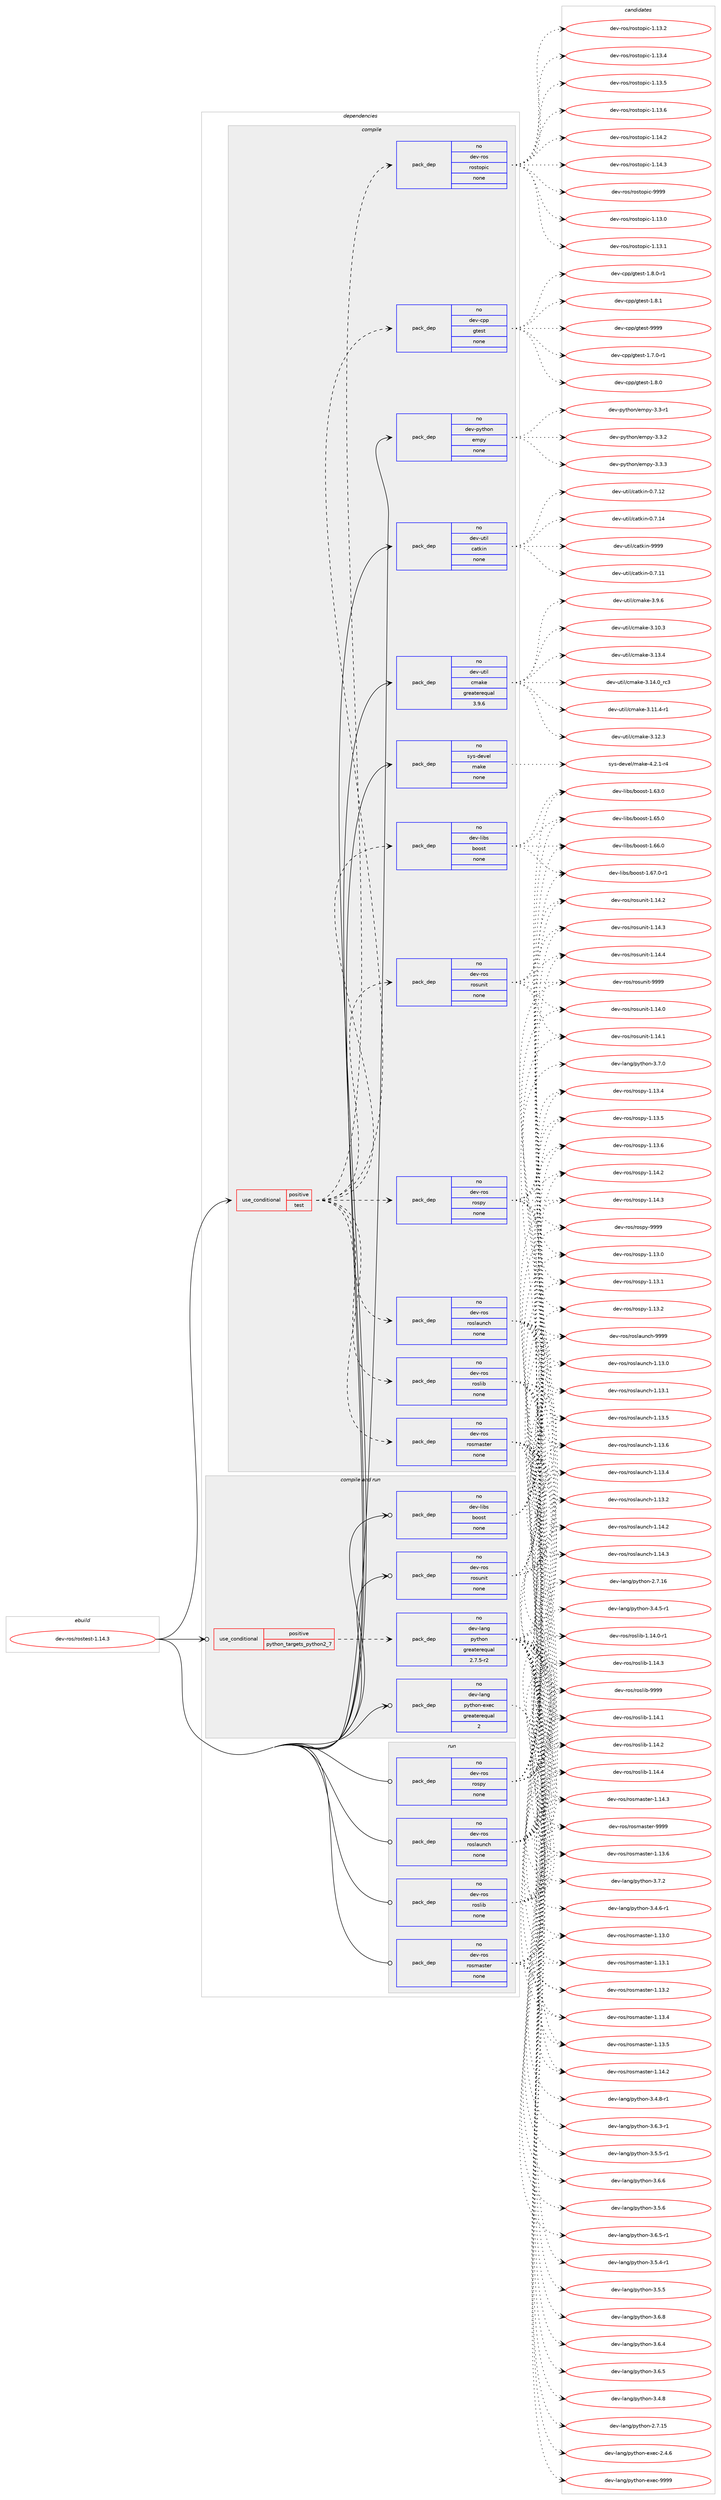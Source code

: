 digraph prolog {

# *************
# Graph options
# *************

newrank=true;
concentrate=true;
compound=true;
graph [rankdir=LR,fontname=Helvetica,fontsize=10,ranksep=1.5];#, ranksep=2.5, nodesep=0.2];
edge  [arrowhead=vee];
node  [fontname=Helvetica,fontsize=10];

# **********
# The ebuild
# **********

subgraph cluster_leftcol {
color=gray;
rank=same;
label=<<i>ebuild</i>>;
id [label="dev-ros/rostest-1.14.3", color=red, width=4, href="../dev-ros/rostest-1.14.3.svg"];
}

# ****************
# The dependencies
# ****************

subgraph cluster_midcol {
color=gray;
label=<<i>dependencies</i>>;
subgraph cluster_compile {
fillcolor="#eeeeee";
style=filled;
label=<<i>compile</i>>;
subgraph cond390383 {
dependency1468367 [label=<<TABLE BORDER="0" CELLBORDER="1" CELLSPACING="0" CELLPADDING="4"><TR><TD ROWSPAN="3" CELLPADDING="10">use_conditional</TD></TR><TR><TD>positive</TD></TR><TR><TD>test</TD></TR></TABLE>>, shape=none, color=red];
subgraph pack1054594 {
dependency1468368 [label=<<TABLE BORDER="0" CELLBORDER="1" CELLSPACING="0" CELLPADDING="4" WIDTH="220"><TR><TD ROWSPAN="6" CELLPADDING="30">pack_dep</TD></TR><TR><TD WIDTH="110">no</TD></TR><TR><TD>dev-ros</TD></TR><TR><TD>rosunit</TD></TR><TR><TD>none</TD></TR><TR><TD></TD></TR></TABLE>>, shape=none, color=blue];
}
dependency1468367:e -> dependency1468368:w [weight=20,style="dashed",arrowhead="vee"];
subgraph pack1054595 {
dependency1468369 [label=<<TABLE BORDER="0" CELLBORDER="1" CELLSPACING="0" CELLPADDING="4" WIDTH="220"><TR><TD ROWSPAN="6" CELLPADDING="30">pack_dep</TD></TR><TR><TD WIDTH="110">no</TD></TR><TR><TD>dev-libs</TD></TR><TR><TD>boost</TD></TR><TR><TD>none</TD></TR><TR><TD></TD></TR></TABLE>>, shape=none, color=blue];
}
dependency1468367:e -> dependency1468369:w [weight=20,style="dashed",arrowhead="vee"];
subgraph pack1054596 {
dependency1468370 [label=<<TABLE BORDER="0" CELLBORDER="1" CELLSPACING="0" CELLPADDING="4" WIDTH="220"><TR><TD ROWSPAN="6" CELLPADDING="30">pack_dep</TD></TR><TR><TD WIDTH="110">no</TD></TR><TR><TD>dev-ros</TD></TR><TR><TD>roslib</TD></TR><TR><TD>none</TD></TR><TR><TD></TD></TR></TABLE>>, shape=none, color=blue];
}
dependency1468367:e -> dependency1468370:w [weight=20,style="dashed",arrowhead="vee"];
subgraph pack1054597 {
dependency1468371 [label=<<TABLE BORDER="0" CELLBORDER="1" CELLSPACING="0" CELLPADDING="4" WIDTH="220"><TR><TD ROWSPAN="6" CELLPADDING="30">pack_dep</TD></TR><TR><TD WIDTH="110">no</TD></TR><TR><TD>dev-ros</TD></TR><TR><TD>rospy</TD></TR><TR><TD>none</TD></TR><TR><TD></TD></TR></TABLE>>, shape=none, color=blue];
}
dependency1468367:e -> dependency1468371:w [weight=20,style="dashed",arrowhead="vee"];
subgraph pack1054598 {
dependency1468372 [label=<<TABLE BORDER="0" CELLBORDER="1" CELLSPACING="0" CELLPADDING="4" WIDTH="220"><TR><TD ROWSPAN="6" CELLPADDING="30">pack_dep</TD></TR><TR><TD WIDTH="110">no</TD></TR><TR><TD>dev-ros</TD></TR><TR><TD>roslaunch</TD></TR><TR><TD>none</TD></TR><TR><TD></TD></TR></TABLE>>, shape=none, color=blue];
}
dependency1468367:e -> dependency1468372:w [weight=20,style="dashed",arrowhead="vee"];
subgraph pack1054599 {
dependency1468373 [label=<<TABLE BORDER="0" CELLBORDER="1" CELLSPACING="0" CELLPADDING="4" WIDTH="220"><TR><TD ROWSPAN="6" CELLPADDING="30">pack_dep</TD></TR><TR><TD WIDTH="110">no</TD></TR><TR><TD>dev-ros</TD></TR><TR><TD>rosmaster</TD></TR><TR><TD>none</TD></TR><TR><TD></TD></TR></TABLE>>, shape=none, color=blue];
}
dependency1468367:e -> dependency1468373:w [weight=20,style="dashed",arrowhead="vee"];
subgraph pack1054600 {
dependency1468374 [label=<<TABLE BORDER="0" CELLBORDER="1" CELLSPACING="0" CELLPADDING="4" WIDTH="220"><TR><TD ROWSPAN="6" CELLPADDING="30">pack_dep</TD></TR><TR><TD WIDTH="110">no</TD></TR><TR><TD>dev-cpp</TD></TR><TR><TD>gtest</TD></TR><TR><TD>none</TD></TR><TR><TD></TD></TR></TABLE>>, shape=none, color=blue];
}
dependency1468367:e -> dependency1468374:w [weight=20,style="dashed",arrowhead="vee"];
subgraph pack1054601 {
dependency1468375 [label=<<TABLE BORDER="0" CELLBORDER="1" CELLSPACING="0" CELLPADDING="4" WIDTH="220"><TR><TD ROWSPAN="6" CELLPADDING="30">pack_dep</TD></TR><TR><TD WIDTH="110">no</TD></TR><TR><TD>dev-ros</TD></TR><TR><TD>rostopic</TD></TR><TR><TD>none</TD></TR><TR><TD></TD></TR></TABLE>>, shape=none, color=blue];
}
dependency1468367:e -> dependency1468375:w [weight=20,style="dashed",arrowhead="vee"];
}
id:e -> dependency1468367:w [weight=20,style="solid",arrowhead="vee"];
subgraph pack1054602 {
dependency1468376 [label=<<TABLE BORDER="0" CELLBORDER="1" CELLSPACING="0" CELLPADDING="4" WIDTH="220"><TR><TD ROWSPAN="6" CELLPADDING="30">pack_dep</TD></TR><TR><TD WIDTH="110">no</TD></TR><TR><TD>dev-python</TD></TR><TR><TD>empy</TD></TR><TR><TD>none</TD></TR><TR><TD></TD></TR></TABLE>>, shape=none, color=blue];
}
id:e -> dependency1468376:w [weight=20,style="solid",arrowhead="vee"];
subgraph pack1054603 {
dependency1468377 [label=<<TABLE BORDER="0" CELLBORDER="1" CELLSPACING="0" CELLPADDING="4" WIDTH="220"><TR><TD ROWSPAN="6" CELLPADDING="30">pack_dep</TD></TR><TR><TD WIDTH="110">no</TD></TR><TR><TD>dev-util</TD></TR><TR><TD>catkin</TD></TR><TR><TD>none</TD></TR><TR><TD></TD></TR></TABLE>>, shape=none, color=blue];
}
id:e -> dependency1468377:w [weight=20,style="solid",arrowhead="vee"];
subgraph pack1054604 {
dependency1468378 [label=<<TABLE BORDER="0" CELLBORDER="1" CELLSPACING="0" CELLPADDING="4" WIDTH="220"><TR><TD ROWSPAN="6" CELLPADDING="30">pack_dep</TD></TR><TR><TD WIDTH="110">no</TD></TR><TR><TD>dev-util</TD></TR><TR><TD>cmake</TD></TR><TR><TD>greaterequal</TD></TR><TR><TD>3.9.6</TD></TR></TABLE>>, shape=none, color=blue];
}
id:e -> dependency1468378:w [weight=20,style="solid",arrowhead="vee"];
subgraph pack1054605 {
dependency1468379 [label=<<TABLE BORDER="0" CELLBORDER="1" CELLSPACING="0" CELLPADDING="4" WIDTH="220"><TR><TD ROWSPAN="6" CELLPADDING="30">pack_dep</TD></TR><TR><TD WIDTH="110">no</TD></TR><TR><TD>sys-devel</TD></TR><TR><TD>make</TD></TR><TR><TD>none</TD></TR><TR><TD></TD></TR></TABLE>>, shape=none, color=blue];
}
id:e -> dependency1468379:w [weight=20,style="solid",arrowhead="vee"];
}
subgraph cluster_compileandrun {
fillcolor="#eeeeee";
style=filled;
label=<<i>compile and run</i>>;
subgraph cond390384 {
dependency1468380 [label=<<TABLE BORDER="0" CELLBORDER="1" CELLSPACING="0" CELLPADDING="4"><TR><TD ROWSPAN="3" CELLPADDING="10">use_conditional</TD></TR><TR><TD>positive</TD></TR><TR><TD>python_targets_python2_7</TD></TR></TABLE>>, shape=none, color=red];
subgraph pack1054606 {
dependency1468381 [label=<<TABLE BORDER="0" CELLBORDER="1" CELLSPACING="0" CELLPADDING="4" WIDTH="220"><TR><TD ROWSPAN="6" CELLPADDING="30">pack_dep</TD></TR><TR><TD WIDTH="110">no</TD></TR><TR><TD>dev-lang</TD></TR><TR><TD>python</TD></TR><TR><TD>greaterequal</TD></TR><TR><TD>2.7.5-r2</TD></TR></TABLE>>, shape=none, color=blue];
}
dependency1468380:e -> dependency1468381:w [weight=20,style="dashed",arrowhead="vee"];
}
id:e -> dependency1468380:w [weight=20,style="solid",arrowhead="odotvee"];
subgraph pack1054607 {
dependency1468382 [label=<<TABLE BORDER="0" CELLBORDER="1" CELLSPACING="0" CELLPADDING="4" WIDTH="220"><TR><TD ROWSPAN="6" CELLPADDING="30">pack_dep</TD></TR><TR><TD WIDTH="110">no</TD></TR><TR><TD>dev-lang</TD></TR><TR><TD>python-exec</TD></TR><TR><TD>greaterequal</TD></TR><TR><TD>2</TD></TR></TABLE>>, shape=none, color=blue];
}
id:e -> dependency1468382:w [weight=20,style="solid",arrowhead="odotvee"];
subgraph pack1054608 {
dependency1468383 [label=<<TABLE BORDER="0" CELLBORDER="1" CELLSPACING="0" CELLPADDING="4" WIDTH="220"><TR><TD ROWSPAN="6" CELLPADDING="30">pack_dep</TD></TR><TR><TD WIDTH="110">no</TD></TR><TR><TD>dev-libs</TD></TR><TR><TD>boost</TD></TR><TR><TD>none</TD></TR><TR><TD></TD></TR></TABLE>>, shape=none, color=blue];
}
id:e -> dependency1468383:w [weight=20,style="solid",arrowhead="odotvee"];
subgraph pack1054609 {
dependency1468384 [label=<<TABLE BORDER="0" CELLBORDER="1" CELLSPACING="0" CELLPADDING="4" WIDTH="220"><TR><TD ROWSPAN="6" CELLPADDING="30">pack_dep</TD></TR><TR><TD WIDTH="110">no</TD></TR><TR><TD>dev-ros</TD></TR><TR><TD>rosunit</TD></TR><TR><TD>none</TD></TR><TR><TD></TD></TR></TABLE>>, shape=none, color=blue];
}
id:e -> dependency1468384:w [weight=20,style="solid",arrowhead="odotvee"];
}
subgraph cluster_run {
fillcolor="#eeeeee";
style=filled;
label=<<i>run</i>>;
subgraph pack1054610 {
dependency1468385 [label=<<TABLE BORDER="0" CELLBORDER="1" CELLSPACING="0" CELLPADDING="4" WIDTH="220"><TR><TD ROWSPAN="6" CELLPADDING="30">pack_dep</TD></TR><TR><TD WIDTH="110">no</TD></TR><TR><TD>dev-ros</TD></TR><TR><TD>roslaunch</TD></TR><TR><TD>none</TD></TR><TR><TD></TD></TR></TABLE>>, shape=none, color=blue];
}
id:e -> dependency1468385:w [weight=20,style="solid",arrowhead="odot"];
subgraph pack1054611 {
dependency1468386 [label=<<TABLE BORDER="0" CELLBORDER="1" CELLSPACING="0" CELLPADDING="4" WIDTH="220"><TR><TD ROWSPAN="6" CELLPADDING="30">pack_dep</TD></TR><TR><TD WIDTH="110">no</TD></TR><TR><TD>dev-ros</TD></TR><TR><TD>roslib</TD></TR><TR><TD>none</TD></TR><TR><TD></TD></TR></TABLE>>, shape=none, color=blue];
}
id:e -> dependency1468386:w [weight=20,style="solid",arrowhead="odot"];
subgraph pack1054612 {
dependency1468387 [label=<<TABLE BORDER="0" CELLBORDER="1" CELLSPACING="0" CELLPADDING="4" WIDTH="220"><TR><TD ROWSPAN="6" CELLPADDING="30">pack_dep</TD></TR><TR><TD WIDTH="110">no</TD></TR><TR><TD>dev-ros</TD></TR><TR><TD>rosmaster</TD></TR><TR><TD>none</TD></TR><TR><TD></TD></TR></TABLE>>, shape=none, color=blue];
}
id:e -> dependency1468387:w [weight=20,style="solid",arrowhead="odot"];
subgraph pack1054613 {
dependency1468388 [label=<<TABLE BORDER="0" CELLBORDER="1" CELLSPACING="0" CELLPADDING="4" WIDTH="220"><TR><TD ROWSPAN="6" CELLPADDING="30">pack_dep</TD></TR><TR><TD WIDTH="110">no</TD></TR><TR><TD>dev-ros</TD></TR><TR><TD>rospy</TD></TR><TR><TD>none</TD></TR><TR><TD></TD></TR></TABLE>>, shape=none, color=blue];
}
id:e -> dependency1468388:w [weight=20,style="solid",arrowhead="odot"];
}
}

# **************
# The candidates
# **************

subgraph cluster_choices {
rank=same;
color=gray;
label=<<i>candidates</i>>;

subgraph choice1054594 {
color=black;
nodesep=1;
choice100101118451141111154711411111511711010511645494649524648 [label="dev-ros/rosunit-1.14.0", color=red, width=4,href="../dev-ros/rosunit-1.14.0.svg"];
choice100101118451141111154711411111511711010511645494649524649 [label="dev-ros/rosunit-1.14.1", color=red, width=4,href="../dev-ros/rosunit-1.14.1.svg"];
choice100101118451141111154711411111511711010511645494649524650 [label="dev-ros/rosunit-1.14.2", color=red, width=4,href="../dev-ros/rosunit-1.14.2.svg"];
choice100101118451141111154711411111511711010511645494649524651 [label="dev-ros/rosunit-1.14.3", color=red, width=4,href="../dev-ros/rosunit-1.14.3.svg"];
choice100101118451141111154711411111511711010511645494649524652 [label="dev-ros/rosunit-1.14.4", color=red, width=4,href="../dev-ros/rosunit-1.14.4.svg"];
choice10010111845114111115471141111151171101051164557575757 [label="dev-ros/rosunit-9999", color=red, width=4,href="../dev-ros/rosunit-9999.svg"];
dependency1468368:e -> choice100101118451141111154711411111511711010511645494649524648:w [style=dotted,weight="100"];
dependency1468368:e -> choice100101118451141111154711411111511711010511645494649524649:w [style=dotted,weight="100"];
dependency1468368:e -> choice100101118451141111154711411111511711010511645494649524650:w [style=dotted,weight="100"];
dependency1468368:e -> choice100101118451141111154711411111511711010511645494649524651:w [style=dotted,weight="100"];
dependency1468368:e -> choice100101118451141111154711411111511711010511645494649524652:w [style=dotted,weight="100"];
dependency1468368:e -> choice10010111845114111115471141111151171101051164557575757:w [style=dotted,weight="100"];
}
subgraph choice1054595 {
color=black;
nodesep=1;
choice1001011184510810598115479811111111511645494654514648 [label="dev-libs/boost-1.63.0", color=red, width=4,href="../dev-libs/boost-1.63.0.svg"];
choice1001011184510810598115479811111111511645494654534648 [label="dev-libs/boost-1.65.0", color=red, width=4,href="../dev-libs/boost-1.65.0.svg"];
choice1001011184510810598115479811111111511645494654544648 [label="dev-libs/boost-1.66.0", color=red, width=4,href="../dev-libs/boost-1.66.0.svg"];
choice10010111845108105981154798111111115116454946545546484511449 [label="dev-libs/boost-1.67.0-r1", color=red, width=4,href="../dev-libs/boost-1.67.0-r1.svg"];
dependency1468369:e -> choice1001011184510810598115479811111111511645494654514648:w [style=dotted,weight="100"];
dependency1468369:e -> choice1001011184510810598115479811111111511645494654534648:w [style=dotted,weight="100"];
dependency1468369:e -> choice1001011184510810598115479811111111511645494654544648:w [style=dotted,weight="100"];
dependency1468369:e -> choice10010111845108105981154798111111115116454946545546484511449:w [style=dotted,weight="100"];
}
subgraph choice1054596 {
color=black;
nodesep=1;
choice100101118451141111154711411111510810598454946495246484511449 [label="dev-ros/roslib-1.14.0-r1", color=red, width=4,href="../dev-ros/roslib-1.14.0-r1.svg"];
choice10010111845114111115471141111151081059845494649524649 [label="dev-ros/roslib-1.14.1", color=red, width=4,href="../dev-ros/roslib-1.14.1.svg"];
choice10010111845114111115471141111151081059845494649524650 [label="dev-ros/roslib-1.14.2", color=red, width=4,href="../dev-ros/roslib-1.14.2.svg"];
choice10010111845114111115471141111151081059845494649524651 [label="dev-ros/roslib-1.14.3", color=red, width=4,href="../dev-ros/roslib-1.14.3.svg"];
choice10010111845114111115471141111151081059845494649524652 [label="dev-ros/roslib-1.14.4", color=red, width=4,href="../dev-ros/roslib-1.14.4.svg"];
choice1001011184511411111547114111115108105984557575757 [label="dev-ros/roslib-9999", color=red, width=4,href="../dev-ros/roslib-9999.svg"];
dependency1468370:e -> choice100101118451141111154711411111510810598454946495246484511449:w [style=dotted,weight="100"];
dependency1468370:e -> choice10010111845114111115471141111151081059845494649524649:w [style=dotted,weight="100"];
dependency1468370:e -> choice10010111845114111115471141111151081059845494649524650:w [style=dotted,weight="100"];
dependency1468370:e -> choice10010111845114111115471141111151081059845494649524651:w [style=dotted,weight="100"];
dependency1468370:e -> choice10010111845114111115471141111151081059845494649524652:w [style=dotted,weight="100"];
dependency1468370:e -> choice1001011184511411111547114111115108105984557575757:w [style=dotted,weight="100"];
}
subgraph choice1054597 {
color=black;
nodesep=1;
choice100101118451141111154711411111511212145494649514648 [label="dev-ros/rospy-1.13.0", color=red, width=4,href="../dev-ros/rospy-1.13.0.svg"];
choice100101118451141111154711411111511212145494649514649 [label="dev-ros/rospy-1.13.1", color=red, width=4,href="../dev-ros/rospy-1.13.1.svg"];
choice100101118451141111154711411111511212145494649514650 [label="dev-ros/rospy-1.13.2", color=red, width=4,href="../dev-ros/rospy-1.13.2.svg"];
choice100101118451141111154711411111511212145494649514652 [label="dev-ros/rospy-1.13.4", color=red, width=4,href="../dev-ros/rospy-1.13.4.svg"];
choice100101118451141111154711411111511212145494649514653 [label="dev-ros/rospy-1.13.5", color=red, width=4,href="../dev-ros/rospy-1.13.5.svg"];
choice100101118451141111154711411111511212145494649514654 [label="dev-ros/rospy-1.13.6", color=red, width=4,href="../dev-ros/rospy-1.13.6.svg"];
choice100101118451141111154711411111511212145494649524650 [label="dev-ros/rospy-1.14.2", color=red, width=4,href="../dev-ros/rospy-1.14.2.svg"];
choice100101118451141111154711411111511212145494649524651 [label="dev-ros/rospy-1.14.3", color=red, width=4,href="../dev-ros/rospy-1.14.3.svg"];
choice10010111845114111115471141111151121214557575757 [label="dev-ros/rospy-9999", color=red, width=4,href="../dev-ros/rospy-9999.svg"];
dependency1468371:e -> choice100101118451141111154711411111511212145494649514648:w [style=dotted,weight="100"];
dependency1468371:e -> choice100101118451141111154711411111511212145494649514649:w [style=dotted,weight="100"];
dependency1468371:e -> choice100101118451141111154711411111511212145494649514650:w [style=dotted,weight="100"];
dependency1468371:e -> choice100101118451141111154711411111511212145494649514652:w [style=dotted,weight="100"];
dependency1468371:e -> choice100101118451141111154711411111511212145494649514653:w [style=dotted,weight="100"];
dependency1468371:e -> choice100101118451141111154711411111511212145494649514654:w [style=dotted,weight="100"];
dependency1468371:e -> choice100101118451141111154711411111511212145494649524650:w [style=dotted,weight="100"];
dependency1468371:e -> choice100101118451141111154711411111511212145494649524651:w [style=dotted,weight="100"];
dependency1468371:e -> choice10010111845114111115471141111151121214557575757:w [style=dotted,weight="100"];
}
subgraph choice1054598 {
color=black;
nodesep=1;
choice1001011184511411111547114111115108971171109910445494649514648 [label="dev-ros/roslaunch-1.13.0", color=red, width=4,href="../dev-ros/roslaunch-1.13.0.svg"];
choice1001011184511411111547114111115108971171109910445494649514649 [label="dev-ros/roslaunch-1.13.1", color=red, width=4,href="../dev-ros/roslaunch-1.13.1.svg"];
choice1001011184511411111547114111115108971171109910445494649514650 [label="dev-ros/roslaunch-1.13.2", color=red, width=4,href="../dev-ros/roslaunch-1.13.2.svg"];
choice1001011184511411111547114111115108971171109910445494649514652 [label="dev-ros/roslaunch-1.13.4", color=red, width=4,href="../dev-ros/roslaunch-1.13.4.svg"];
choice1001011184511411111547114111115108971171109910445494649514653 [label="dev-ros/roslaunch-1.13.5", color=red, width=4,href="../dev-ros/roslaunch-1.13.5.svg"];
choice1001011184511411111547114111115108971171109910445494649514654 [label="dev-ros/roslaunch-1.13.6", color=red, width=4,href="../dev-ros/roslaunch-1.13.6.svg"];
choice1001011184511411111547114111115108971171109910445494649524650 [label="dev-ros/roslaunch-1.14.2", color=red, width=4,href="../dev-ros/roslaunch-1.14.2.svg"];
choice1001011184511411111547114111115108971171109910445494649524651 [label="dev-ros/roslaunch-1.14.3", color=red, width=4,href="../dev-ros/roslaunch-1.14.3.svg"];
choice100101118451141111154711411111510897117110991044557575757 [label="dev-ros/roslaunch-9999", color=red, width=4,href="../dev-ros/roslaunch-9999.svg"];
dependency1468372:e -> choice1001011184511411111547114111115108971171109910445494649514648:w [style=dotted,weight="100"];
dependency1468372:e -> choice1001011184511411111547114111115108971171109910445494649514649:w [style=dotted,weight="100"];
dependency1468372:e -> choice1001011184511411111547114111115108971171109910445494649514650:w [style=dotted,weight="100"];
dependency1468372:e -> choice1001011184511411111547114111115108971171109910445494649514652:w [style=dotted,weight="100"];
dependency1468372:e -> choice1001011184511411111547114111115108971171109910445494649514653:w [style=dotted,weight="100"];
dependency1468372:e -> choice1001011184511411111547114111115108971171109910445494649514654:w [style=dotted,weight="100"];
dependency1468372:e -> choice1001011184511411111547114111115108971171109910445494649524650:w [style=dotted,weight="100"];
dependency1468372:e -> choice1001011184511411111547114111115108971171109910445494649524651:w [style=dotted,weight="100"];
dependency1468372:e -> choice100101118451141111154711411111510897117110991044557575757:w [style=dotted,weight="100"];
}
subgraph choice1054599 {
color=black;
nodesep=1;
choice10010111845114111115471141111151099711511610111445494649514648 [label="dev-ros/rosmaster-1.13.0", color=red, width=4,href="../dev-ros/rosmaster-1.13.0.svg"];
choice10010111845114111115471141111151099711511610111445494649514649 [label="dev-ros/rosmaster-1.13.1", color=red, width=4,href="../dev-ros/rosmaster-1.13.1.svg"];
choice10010111845114111115471141111151099711511610111445494649514650 [label="dev-ros/rosmaster-1.13.2", color=red, width=4,href="../dev-ros/rosmaster-1.13.2.svg"];
choice10010111845114111115471141111151099711511610111445494649514652 [label="dev-ros/rosmaster-1.13.4", color=red, width=4,href="../dev-ros/rosmaster-1.13.4.svg"];
choice10010111845114111115471141111151099711511610111445494649514653 [label="dev-ros/rosmaster-1.13.5", color=red, width=4,href="../dev-ros/rosmaster-1.13.5.svg"];
choice10010111845114111115471141111151099711511610111445494649514654 [label="dev-ros/rosmaster-1.13.6", color=red, width=4,href="../dev-ros/rosmaster-1.13.6.svg"];
choice10010111845114111115471141111151099711511610111445494649524650 [label="dev-ros/rosmaster-1.14.2", color=red, width=4,href="../dev-ros/rosmaster-1.14.2.svg"];
choice10010111845114111115471141111151099711511610111445494649524651 [label="dev-ros/rosmaster-1.14.3", color=red, width=4,href="../dev-ros/rosmaster-1.14.3.svg"];
choice1001011184511411111547114111115109971151161011144557575757 [label="dev-ros/rosmaster-9999", color=red, width=4,href="../dev-ros/rosmaster-9999.svg"];
dependency1468373:e -> choice10010111845114111115471141111151099711511610111445494649514648:w [style=dotted,weight="100"];
dependency1468373:e -> choice10010111845114111115471141111151099711511610111445494649514649:w [style=dotted,weight="100"];
dependency1468373:e -> choice10010111845114111115471141111151099711511610111445494649514650:w [style=dotted,weight="100"];
dependency1468373:e -> choice10010111845114111115471141111151099711511610111445494649514652:w [style=dotted,weight="100"];
dependency1468373:e -> choice10010111845114111115471141111151099711511610111445494649514653:w [style=dotted,weight="100"];
dependency1468373:e -> choice10010111845114111115471141111151099711511610111445494649514654:w [style=dotted,weight="100"];
dependency1468373:e -> choice10010111845114111115471141111151099711511610111445494649524650:w [style=dotted,weight="100"];
dependency1468373:e -> choice10010111845114111115471141111151099711511610111445494649524651:w [style=dotted,weight="100"];
dependency1468373:e -> choice1001011184511411111547114111115109971151161011144557575757:w [style=dotted,weight="100"];
}
subgraph choice1054600 {
color=black;
nodesep=1;
choice1001011184599112112471031161011151164549465546484511449 [label="dev-cpp/gtest-1.7.0-r1", color=red, width=4,href="../dev-cpp/gtest-1.7.0-r1.svg"];
choice100101118459911211247103116101115116454946564648 [label="dev-cpp/gtest-1.8.0", color=red, width=4,href="../dev-cpp/gtest-1.8.0.svg"];
choice1001011184599112112471031161011151164549465646484511449 [label="dev-cpp/gtest-1.8.0-r1", color=red, width=4,href="../dev-cpp/gtest-1.8.0-r1.svg"];
choice100101118459911211247103116101115116454946564649 [label="dev-cpp/gtest-1.8.1", color=red, width=4,href="../dev-cpp/gtest-1.8.1.svg"];
choice1001011184599112112471031161011151164557575757 [label="dev-cpp/gtest-9999", color=red, width=4,href="../dev-cpp/gtest-9999.svg"];
dependency1468374:e -> choice1001011184599112112471031161011151164549465546484511449:w [style=dotted,weight="100"];
dependency1468374:e -> choice100101118459911211247103116101115116454946564648:w [style=dotted,weight="100"];
dependency1468374:e -> choice1001011184599112112471031161011151164549465646484511449:w [style=dotted,weight="100"];
dependency1468374:e -> choice100101118459911211247103116101115116454946564649:w [style=dotted,weight="100"];
dependency1468374:e -> choice1001011184599112112471031161011151164557575757:w [style=dotted,weight="100"];
}
subgraph choice1054601 {
color=black;
nodesep=1;
choice10010111845114111115471141111151161111121059945494649514648 [label="dev-ros/rostopic-1.13.0", color=red, width=4,href="../dev-ros/rostopic-1.13.0.svg"];
choice10010111845114111115471141111151161111121059945494649514649 [label="dev-ros/rostopic-1.13.1", color=red, width=4,href="../dev-ros/rostopic-1.13.1.svg"];
choice10010111845114111115471141111151161111121059945494649514650 [label="dev-ros/rostopic-1.13.2", color=red, width=4,href="../dev-ros/rostopic-1.13.2.svg"];
choice10010111845114111115471141111151161111121059945494649514652 [label="dev-ros/rostopic-1.13.4", color=red, width=4,href="../dev-ros/rostopic-1.13.4.svg"];
choice10010111845114111115471141111151161111121059945494649514653 [label="dev-ros/rostopic-1.13.5", color=red, width=4,href="../dev-ros/rostopic-1.13.5.svg"];
choice10010111845114111115471141111151161111121059945494649514654 [label="dev-ros/rostopic-1.13.6", color=red, width=4,href="../dev-ros/rostopic-1.13.6.svg"];
choice10010111845114111115471141111151161111121059945494649524650 [label="dev-ros/rostopic-1.14.2", color=red, width=4,href="../dev-ros/rostopic-1.14.2.svg"];
choice10010111845114111115471141111151161111121059945494649524651 [label="dev-ros/rostopic-1.14.3", color=red, width=4,href="../dev-ros/rostopic-1.14.3.svg"];
choice1001011184511411111547114111115116111112105994557575757 [label="dev-ros/rostopic-9999", color=red, width=4,href="../dev-ros/rostopic-9999.svg"];
dependency1468375:e -> choice10010111845114111115471141111151161111121059945494649514648:w [style=dotted,weight="100"];
dependency1468375:e -> choice10010111845114111115471141111151161111121059945494649514649:w [style=dotted,weight="100"];
dependency1468375:e -> choice10010111845114111115471141111151161111121059945494649514650:w [style=dotted,weight="100"];
dependency1468375:e -> choice10010111845114111115471141111151161111121059945494649514652:w [style=dotted,weight="100"];
dependency1468375:e -> choice10010111845114111115471141111151161111121059945494649514653:w [style=dotted,weight="100"];
dependency1468375:e -> choice10010111845114111115471141111151161111121059945494649514654:w [style=dotted,weight="100"];
dependency1468375:e -> choice10010111845114111115471141111151161111121059945494649524650:w [style=dotted,weight="100"];
dependency1468375:e -> choice10010111845114111115471141111151161111121059945494649524651:w [style=dotted,weight="100"];
dependency1468375:e -> choice1001011184511411111547114111115116111112105994557575757:w [style=dotted,weight="100"];
}
subgraph choice1054602 {
color=black;
nodesep=1;
choice1001011184511212111610411111047101109112121455146514511449 [label="dev-python/empy-3.3-r1", color=red, width=4,href="../dev-python/empy-3.3-r1.svg"];
choice1001011184511212111610411111047101109112121455146514650 [label="dev-python/empy-3.3.2", color=red, width=4,href="../dev-python/empy-3.3.2.svg"];
choice1001011184511212111610411111047101109112121455146514651 [label="dev-python/empy-3.3.3", color=red, width=4,href="../dev-python/empy-3.3.3.svg"];
dependency1468376:e -> choice1001011184511212111610411111047101109112121455146514511449:w [style=dotted,weight="100"];
dependency1468376:e -> choice1001011184511212111610411111047101109112121455146514650:w [style=dotted,weight="100"];
dependency1468376:e -> choice1001011184511212111610411111047101109112121455146514651:w [style=dotted,weight="100"];
}
subgraph choice1054603 {
color=black;
nodesep=1;
choice1001011184511711610510847999711610710511045484655464949 [label="dev-util/catkin-0.7.11", color=red, width=4,href="../dev-util/catkin-0.7.11.svg"];
choice1001011184511711610510847999711610710511045484655464950 [label="dev-util/catkin-0.7.12", color=red, width=4,href="../dev-util/catkin-0.7.12.svg"];
choice1001011184511711610510847999711610710511045484655464952 [label="dev-util/catkin-0.7.14", color=red, width=4,href="../dev-util/catkin-0.7.14.svg"];
choice100101118451171161051084799971161071051104557575757 [label="dev-util/catkin-9999", color=red, width=4,href="../dev-util/catkin-9999.svg"];
dependency1468377:e -> choice1001011184511711610510847999711610710511045484655464949:w [style=dotted,weight="100"];
dependency1468377:e -> choice1001011184511711610510847999711610710511045484655464950:w [style=dotted,weight="100"];
dependency1468377:e -> choice1001011184511711610510847999711610710511045484655464952:w [style=dotted,weight="100"];
dependency1468377:e -> choice100101118451171161051084799971161071051104557575757:w [style=dotted,weight="100"];
}
subgraph choice1054604 {
color=black;
nodesep=1;
choice1001011184511711610510847991099710710145514649484651 [label="dev-util/cmake-3.10.3", color=red, width=4,href="../dev-util/cmake-3.10.3.svg"];
choice10010111845117116105108479910997107101455146494946524511449 [label="dev-util/cmake-3.11.4-r1", color=red, width=4,href="../dev-util/cmake-3.11.4-r1.svg"];
choice1001011184511711610510847991099710710145514649504651 [label="dev-util/cmake-3.12.3", color=red, width=4,href="../dev-util/cmake-3.12.3.svg"];
choice1001011184511711610510847991099710710145514649514652 [label="dev-util/cmake-3.13.4", color=red, width=4,href="../dev-util/cmake-3.13.4.svg"];
choice1001011184511711610510847991099710710145514649524648951149951 [label="dev-util/cmake-3.14.0_rc3", color=red, width=4,href="../dev-util/cmake-3.14.0_rc3.svg"];
choice10010111845117116105108479910997107101455146574654 [label="dev-util/cmake-3.9.6", color=red, width=4,href="../dev-util/cmake-3.9.6.svg"];
dependency1468378:e -> choice1001011184511711610510847991099710710145514649484651:w [style=dotted,weight="100"];
dependency1468378:e -> choice10010111845117116105108479910997107101455146494946524511449:w [style=dotted,weight="100"];
dependency1468378:e -> choice1001011184511711610510847991099710710145514649504651:w [style=dotted,weight="100"];
dependency1468378:e -> choice1001011184511711610510847991099710710145514649514652:w [style=dotted,weight="100"];
dependency1468378:e -> choice1001011184511711610510847991099710710145514649524648951149951:w [style=dotted,weight="100"];
dependency1468378:e -> choice10010111845117116105108479910997107101455146574654:w [style=dotted,weight="100"];
}
subgraph choice1054605 {
color=black;
nodesep=1;
choice1151211154510010111810110847109971071014552465046494511452 [label="sys-devel/make-4.2.1-r4", color=red, width=4,href="../sys-devel/make-4.2.1-r4.svg"];
dependency1468379:e -> choice1151211154510010111810110847109971071014552465046494511452:w [style=dotted,weight="100"];
}
subgraph choice1054606 {
color=black;
nodesep=1;
choice10010111845108971101034711212111610411111045504655464953 [label="dev-lang/python-2.7.15", color=red, width=4,href="../dev-lang/python-2.7.15.svg"];
choice10010111845108971101034711212111610411111045504655464954 [label="dev-lang/python-2.7.16", color=red, width=4,href="../dev-lang/python-2.7.16.svg"];
choice1001011184510897110103471121211161041111104551465246534511449 [label="dev-lang/python-3.4.5-r1", color=red, width=4,href="../dev-lang/python-3.4.5-r1.svg"];
choice1001011184510897110103471121211161041111104551465246544511449 [label="dev-lang/python-3.4.6-r1", color=red, width=4,href="../dev-lang/python-3.4.6-r1.svg"];
choice100101118451089711010347112121116104111110455146524656 [label="dev-lang/python-3.4.8", color=red, width=4,href="../dev-lang/python-3.4.8.svg"];
choice1001011184510897110103471121211161041111104551465246564511449 [label="dev-lang/python-3.4.8-r1", color=red, width=4,href="../dev-lang/python-3.4.8-r1.svg"];
choice1001011184510897110103471121211161041111104551465346524511449 [label="dev-lang/python-3.5.4-r1", color=red, width=4,href="../dev-lang/python-3.5.4-r1.svg"];
choice100101118451089711010347112121116104111110455146534653 [label="dev-lang/python-3.5.5", color=red, width=4,href="../dev-lang/python-3.5.5.svg"];
choice1001011184510897110103471121211161041111104551465346534511449 [label="dev-lang/python-3.5.5-r1", color=red, width=4,href="../dev-lang/python-3.5.5-r1.svg"];
choice100101118451089711010347112121116104111110455146534654 [label="dev-lang/python-3.5.6", color=red, width=4,href="../dev-lang/python-3.5.6.svg"];
choice1001011184510897110103471121211161041111104551465446514511449 [label="dev-lang/python-3.6.3-r1", color=red, width=4,href="../dev-lang/python-3.6.3-r1.svg"];
choice100101118451089711010347112121116104111110455146544652 [label="dev-lang/python-3.6.4", color=red, width=4,href="../dev-lang/python-3.6.4.svg"];
choice100101118451089711010347112121116104111110455146544653 [label="dev-lang/python-3.6.5", color=red, width=4,href="../dev-lang/python-3.6.5.svg"];
choice1001011184510897110103471121211161041111104551465446534511449 [label="dev-lang/python-3.6.5-r1", color=red, width=4,href="../dev-lang/python-3.6.5-r1.svg"];
choice100101118451089711010347112121116104111110455146544654 [label="dev-lang/python-3.6.6", color=red, width=4,href="../dev-lang/python-3.6.6.svg"];
choice100101118451089711010347112121116104111110455146544656 [label="dev-lang/python-3.6.8", color=red, width=4,href="../dev-lang/python-3.6.8.svg"];
choice100101118451089711010347112121116104111110455146554648 [label="dev-lang/python-3.7.0", color=red, width=4,href="../dev-lang/python-3.7.0.svg"];
choice100101118451089711010347112121116104111110455146554650 [label="dev-lang/python-3.7.2", color=red, width=4,href="../dev-lang/python-3.7.2.svg"];
dependency1468381:e -> choice10010111845108971101034711212111610411111045504655464953:w [style=dotted,weight="100"];
dependency1468381:e -> choice10010111845108971101034711212111610411111045504655464954:w [style=dotted,weight="100"];
dependency1468381:e -> choice1001011184510897110103471121211161041111104551465246534511449:w [style=dotted,weight="100"];
dependency1468381:e -> choice1001011184510897110103471121211161041111104551465246544511449:w [style=dotted,weight="100"];
dependency1468381:e -> choice100101118451089711010347112121116104111110455146524656:w [style=dotted,weight="100"];
dependency1468381:e -> choice1001011184510897110103471121211161041111104551465246564511449:w [style=dotted,weight="100"];
dependency1468381:e -> choice1001011184510897110103471121211161041111104551465346524511449:w [style=dotted,weight="100"];
dependency1468381:e -> choice100101118451089711010347112121116104111110455146534653:w [style=dotted,weight="100"];
dependency1468381:e -> choice1001011184510897110103471121211161041111104551465346534511449:w [style=dotted,weight="100"];
dependency1468381:e -> choice100101118451089711010347112121116104111110455146534654:w [style=dotted,weight="100"];
dependency1468381:e -> choice1001011184510897110103471121211161041111104551465446514511449:w [style=dotted,weight="100"];
dependency1468381:e -> choice100101118451089711010347112121116104111110455146544652:w [style=dotted,weight="100"];
dependency1468381:e -> choice100101118451089711010347112121116104111110455146544653:w [style=dotted,weight="100"];
dependency1468381:e -> choice1001011184510897110103471121211161041111104551465446534511449:w [style=dotted,weight="100"];
dependency1468381:e -> choice100101118451089711010347112121116104111110455146544654:w [style=dotted,weight="100"];
dependency1468381:e -> choice100101118451089711010347112121116104111110455146544656:w [style=dotted,weight="100"];
dependency1468381:e -> choice100101118451089711010347112121116104111110455146554648:w [style=dotted,weight="100"];
dependency1468381:e -> choice100101118451089711010347112121116104111110455146554650:w [style=dotted,weight="100"];
}
subgraph choice1054607 {
color=black;
nodesep=1;
choice1001011184510897110103471121211161041111104510112010199455046524654 [label="dev-lang/python-exec-2.4.6", color=red, width=4,href="../dev-lang/python-exec-2.4.6.svg"];
choice10010111845108971101034711212111610411111045101120101994557575757 [label="dev-lang/python-exec-9999", color=red, width=4,href="../dev-lang/python-exec-9999.svg"];
dependency1468382:e -> choice1001011184510897110103471121211161041111104510112010199455046524654:w [style=dotted,weight="100"];
dependency1468382:e -> choice10010111845108971101034711212111610411111045101120101994557575757:w [style=dotted,weight="100"];
}
subgraph choice1054608 {
color=black;
nodesep=1;
choice1001011184510810598115479811111111511645494654514648 [label="dev-libs/boost-1.63.0", color=red, width=4,href="../dev-libs/boost-1.63.0.svg"];
choice1001011184510810598115479811111111511645494654534648 [label="dev-libs/boost-1.65.0", color=red, width=4,href="../dev-libs/boost-1.65.0.svg"];
choice1001011184510810598115479811111111511645494654544648 [label="dev-libs/boost-1.66.0", color=red, width=4,href="../dev-libs/boost-1.66.0.svg"];
choice10010111845108105981154798111111115116454946545546484511449 [label="dev-libs/boost-1.67.0-r1", color=red, width=4,href="../dev-libs/boost-1.67.0-r1.svg"];
dependency1468383:e -> choice1001011184510810598115479811111111511645494654514648:w [style=dotted,weight="100"];
dependency1468383:e -> choice1001011184510810598115479811111111511645494654534648:w [style=dotted,weight="100"];
dependency1468383:e -> choice1001011184510810598115479811111111511645494654544648:w [style=dotted,weight="100"];
dependency1468383:e -> choice10010111845108105981154798111111115116454946545546484511449:w [style=dotted,weight="100"];
}
subgraph choice1054609 {
color=black;
nodesep=1;
choice100101118451141111154711411111511711010511645494649524648 [label="dev-ros/rosunit-1.14.0", color=red, width=4,href="../dev-ros/rosunit-1.14.0.svg"];
choice100101118451141111154711411111511711010511645494649524649 [label="dev-ros/rosunit-1.14.1", color=red, width=4,href="../dev-ros/rosunit-1.14.1.svg"];
choice100101118451141111154711411111511711010511645494649524650 [label="dev-ros/rosunit-1.14.2", color=red, width=4,href="../dev-ros/rosunit-1.14.2.svg"];
choice100101118451141111154711411111511711010511645494649524651 [label="dev-ros/rosunit-1.14.3", color=red, width=4,href="../dev-ros/rosunit-1.14.3.svg"];
choice100101118451141111154711411111511711010511645494649524652 [label="dev-ros/rosunit-1.14.4", color=red, width=4,href="../dev-ros/rosunit-1.14.4.svg"];
choice10010111845114111115471141111151171101051164557575757 [label="dev-ros/rosunit-9999", color=red, width=4,href="../dev-ros/rosunit-9999.svg"];
dependency1468384:e -> choice100101118451141111154711411111511711010511645494649524648:w [style=dotted,weight="100"];
dependency1468384:e -> choice100101118451141111154711411111511711010511645494649524649:w [style=dotted,weight="100"];
dependency1468384:e -> choice100101118451141111154711411111511711010511645494649524650:w [style=dotted,weight="100"];
dependency1468384:e -> choice100101118451141111154711411111511711010511645494649524651:w [style=dotted,weight="100"];
dependency1468384:e -> choice100101118451141111154711411111511711010511645494649524652:w [style=dotted,weight="100"];
dependency1468384:e -> choice10010111845114111115471141111151171101051164557575757:w [style=dotted,weight="100"];
}
subgraph choice1054610 {
color=black;
nodesep=1;
choice1001011184511411111547114111115108971171109910445494649514648 [label="dev-ros/roslaunch-1.13.0", color=red, width=4,href="../dev-ros/roslaunch-1.13.0.svg"];
choice1001011184511411111547114111115108971171109910445494649514649 [label="dev-ros/roslaunch-1.13.1", color=red, width=4,href="../dev-ros/roslaunch-1.13.1.svg"];
choice1001011184511411111547114111115108971171109910445494649514650 [label="dev-ros/roslaunch-1.13.2", color=red, width=4,href="../dev-ros/roslaunch-1.13.2.svg"];
choice1001011184511411111547114111115108971171109910445494649514652 [label="dev-ros/roslaunch-1.13.4", color=red, width=4,href="../dev-ros/roslaunch-1.13.4.svg"];
choice1001011184511411111547114111115108971171109910445494649514653 [label="dev-ros/roslaunch-1.13.5", color=red, width=4,href="../dev-ros/roslaunch-1.13.5.svg"];
choice1001011184511411111547114111115108971171109910445494649514654 [label="dev-ros/roslaunch-1.13.6", color=red, width=4,href="../dev-ros/roslaunch-1.13.6.svg"];
choice1001011184511411111547114111115108971171109910445494649524650 [label="dev-ros/roslaunch-1.14.2", color=red, width=4,href="../dev-ros/roslaunch-1.14.2.svg"];
choice1001011184511411111547114111115108971171109910445494649524651 [label="dev-ros/roslaunch-1.14.3", color=red, width=4,href="../dev-ros/roslaunch-1.14.3.svg"];
choice100101118451141111154711411111510897117110991044557575757 [label="dev-ros/roslaunch-9999", color=red, width=4,href="../dev-ros/roslaunch-9999.svg"];
dependency1468385:e -> choice1001011184511411111547114111115108971171109910445494649514648:w [style=dotted,weight="100"];
dependency1468385:e -> choice1001011184511411111547114111115108971171109910445494649514649:w [style=dotted,weight="100"];
dependency1468385:e -> choice1001011184511411111547114111115108971171109910445494649514650:w [style=dotted,weight="100"];
dependency1468385:e -> choice1001011184511411111547114111115108971171109910445494649514652:w [style=dotted,weight="100"];
dependency1468385:e -> choice1001011184511411111547114111115108971171109910445494649514653:w [style=dotted,weight="100"];
dependency1468385:e -> choice1001011184511411111547114111115108971171109910445494649514654:w [style=dotted,weight="100"];
dependency1468385:e -> choice1001011184511411111547114111115108971171109910445494649524650:w [style=dotted,weight="100"];
dependency1468385:e -> choice1001011184511411111547114111115108971171109910445494649524651:w [style=dotted,weight="100"];
dependency1468385:e -> choice100101118451141111154711411111510897117110991044557575757:w [style=dotted,weight="100"];
}
subgraph choice1054611 {
color=black;
nodesep=1;
choice100101118451141111154711411111510810598454946495246484511449 [label="dev-ros/roslib-1.14.0-r1", color=red, width=4,href="../dev-ros/roslib-1.14.0-r1.svg"];
choice10010111845114111115471141111151081059845494649524649 [label="dev-ros/roslib-1.14.1", color=red, width=4,href="../dev-ros/roslib-1.14.1.svg"];
choice10010111845114111115471141111151081059845494649524650 [label="dev-ros/roslib-1.14.2", color=red, width=4,href="../dev-ros/roslib-1.14.2.svg"];
choice10010111845114111115471141111151081059845494649524651 [label="dev-ros/roslib-1.14.3", color=red, width=4,href="../dev-ros/roslib-1.14.3.svg"];
choice10010111845114111115471141111151081059845494649524652 [label="dev-ros/roslib-1.14.4", color=red, width=4,href="../dev-ros/roslib-1.14.4.svg"];
choice1001011184511411111547114111115108105984557575757 [label="dev-ros/roslib-9999", color=red, width=4,href="../dev-ros/roslib-9999.svg"];
dependency1468386:e -> choice100101118451141111154711411111510810598454946495246484511449:w [style=dotted,weight="100"];
dependency1468386:e -> choice10010111845114111115471141111151081059845494649524649:w [style=dotted,weight="100"];
dependency1468386:e -> choice10010111845114111115471141111151081059845494649524650:w [style=dotted,weight="100"];
dependency1468386:e -> choice10010111845114111115471141111151081059845494649524651:w [style=dotted,weight="100"];
dependency1468386:e -> choice10010111845114111115471141111151081059845494649524652:w [style=dotted,weight="100"];
dependency1468386:e -> choice1001011184511411111547114111115108105984557575757:w [style=dotted,weight="100"];
}
subgraph choice1054612 {
color=black;
nodesep=1;
choice10010111845114111115471141111151099711511610111445494649514648 [label="dev-ros/rosmaster-1.13.0", color=red, width=4,href="../dev-ros/rosmaster-1.13.0.svg"];
choice10010111845114111115471141111151099711511610111445494649514649 [label="dev-ros/rosmaster-1.13.1", color=red, width=4,href="../dev-ros/rosmaster-1.13.1.svg"];
choice10010111845114111115471141111151099711511610111445494649514650 [label="dev-ros/rosmaster-1.13.2", color=red, width=4,href="../dev-ros/rosmaster-1.13.2.svg"];
choice10010111845114111115471141111151099711511610111445494649514652 [label="dev-ros/rosmaster-1.13.4", color=red, width=4,href="../dev-ros/rosmaster-1.13.4.svg"];
choice10010111845114111115471141111151099711511610111445494649514653 [label="dev-ros/rosmaster-1.13.5", color=red, width=4,href="../dev-ros/rosmaster-1.13.5.svg"];
choice10010111845114111115471141111151099711511610111445494649514654 [label="dev-ros/rosmaster-1.13.6", color=red, width=4,href="../dev-ros/rosmaster-1.13.6.svg"];
choice10010111845114111115471141111151099711511610111445494649524650 [label="dev-ros/rosmaster-1.14.2", color=red, width=4,href="../dev-ros/rosmaster-1.14.2.svg"];
choice10010111845114111115471141111151099711511610111445494649524651 [label="dev-ros/rosmaster-1.14.3", color=red, width=4,href="../dev-ros/rosmaster-1.14.3.svg"];
choice1001011184511411111547114111115109971151161011144557575757 [label="dev-ros/rosmaster-9999", color=red, width=4,href="../dev-ros/rosmaster-9999.svg"];
dependency1468387:e -> choice10010111845114111115471141111151099711511610111445494649514648:w [style=dotted,weight="100"];
dependency1468387:e -> choice10010111845114111115471141111151099711511610111445494649514649:w [style=dotted,weight="100"];
dependency1468387:e -> choice10010111845114111115471141111151099711511610111445494649514650:w [style=dotted,weight="100"];
dependency1468387:e -> choice10010111845114111115471141111151099711511610111445494649514652:w [style=dotted,weight="100"];
dependency1468387:e -> choice10010111845114111115471141111151099711511610111445494649514653:w [style=dotted,weight="100"];
dependency1468387:e -> choice10010111845114111115471141111151099711511610111445494649514654:w [style=dotted,weight="100"];
dependency1468387:e -> choice10010111845114111115471141111151099711511610111445494649524650:w [style=dotted,weight="100"];
dependency1468387:e -> choice10010111845114111115471141111151099711511610111445494649524651:w [style=dotted,weight="100"];
dependency1468387:e -> choice1001011184511411111547114111115109971151161011144557575757:w [style=dotted,weight="100"];
}
subgraph choice1054613 {
color=black;
nodesep=1;
choice100101118451141111154711411111511212145494649514648 [label="dev-ros/rospy-1.13.0", color=red, width=4,href="../dev-ros/rospy-1.13.0.svg"];
choice100101118451141111154711411111511212145494649514649 [label="dev-ros/rospy-1.13.1", color=red, width=4,href="../dev-ros/rospy-1.13.1.svg"];
choice100101118451141111154711411111511212145494649514650 [label="dev-ros/rospy-1.13.2", color=red, width=4,href="../dev-ros/rospy-1.13.2.svg"];
choice100101118451141111154711411111511212145494649514652 [label="dev-ros/rospy-1.13.4", color=red, width=4,href="../dev-ros/rospy-1.13.4.svg"];
choice100101118451141111154711411111511212145494649514653 [label="dev-ros/rospy-1.13.5", color=red, width=4,href="../dev-ros/rospy-1.13.5.svg"];
choice100101118451141111154711411111511212145494649514654 [label="dev-ros/rospy-1.13.6", color=red, width=4,href="../dev-ros/rospy-1.13.6.svg"];
choice100101118451141111154711411111511212145494649524650 [label="dev-ros/rospy-1.14.2", color=red, width=4,href="../dev-ros/rospy-1.14.2.svg"];
choice100101118451141111154711411111511212145494649524651 [label="dev-ros/rospy-1.14.3", color=red, width=4,href="../dev-ros/rospy-1.14.3.svg"];
choice10010111845114111115471141111151121214557575757 [label="dev-ros/rospy-9999", color=red, width=4,href="../dev-ros/rospy-9999.svg"];
dependency1468388:e -> choice100101118451141111154711411111511212145494649514648:w [style=dotted,weight="100"];
dependency1468388:e -> choice100101118451141111154711411111511212145494649514649:w [style=dotted,weight="100"];
dependency1468388:e -> choice100101118451141111154711411111511212145494649514650:w [style=dotted,weight="100"];
dependency1468388:e -> choice100101118451141111154711411111511212145494649514652:w [style=dotted,weight="100"];
dependency1468388:e -> choice100101118451141111154711411111511212145494649514653:w [style=dotted,weight="100"];
dependency1468388:e -> choice100101118451141111154711411111511212145494649514654:w [style=dotted,weight="100"];
dependency1468388:e -> choice100101118451141111154711411111511212145494649524650:w [style=dotted,weight="100"];
dependency1468388:e -> choice100101118451141111154711411111511212145494649524651:w [style=dotted,weight="100"];
dependency1468388:e -> choice10010111845114111115471141111151121214557575757:w [style=dotted,weight="100"];
}
}

}
